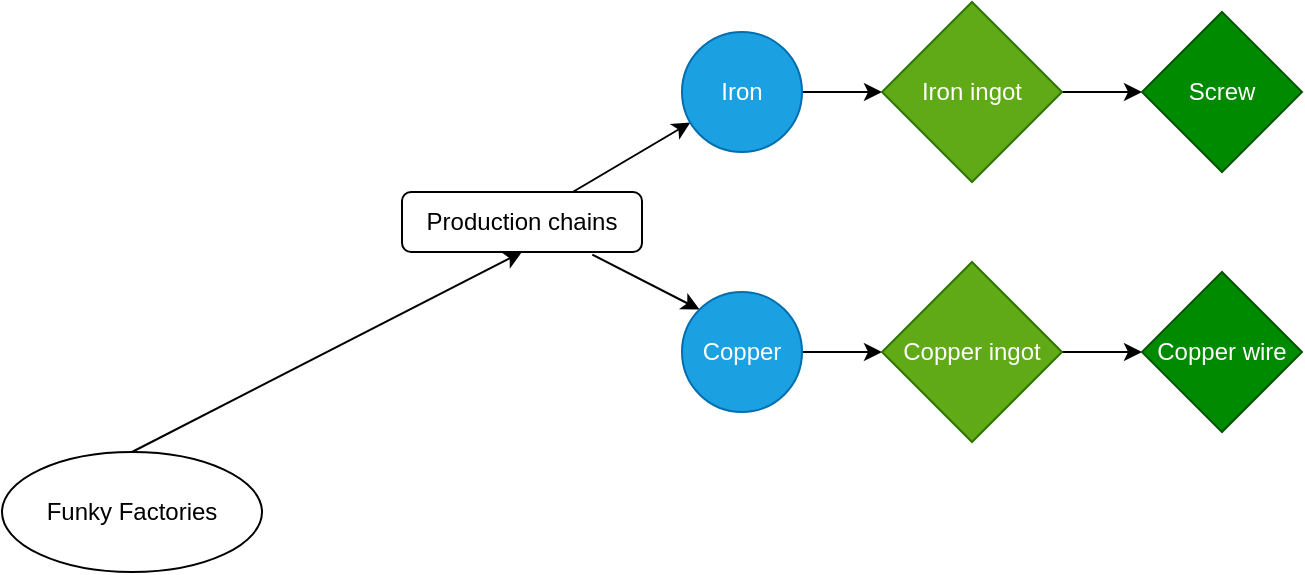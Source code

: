 <mxfile version="18.0.6" type="device"><diagram id="jgrU83xKtbp7pUOVdz6e" name="Page-1"><mxGraphModel dx="982" dy="583" grid="1" gridSize="10" guides="1" tooltips="1" connect="1" arrows="1" fold="1" page="1" pageScale="1" pageWidth="5000" pageHeight="5000" math="0" shadow="0"><root><mxCell id="0"/><mxCell id="1" parent="0"/><mxCell id="r0yV4jINkDtfdakVfbxP-2" style="orthogonalLoop=1;jettySize=auto;html=1;entryX=0.5;entryY=1;entryDx=0;entryDy=0;exitX=0.5;exitY=0;exitDx=0;exitDy=0;" edge="1" parent="1" source="1ObrFipBBtsQuY9bAlG1-1" target="r0yV4jINkDtfdakVfbxP-1"><mxGeometry relative="1" as="geometry"/></mxCell><mxCell id="1ObrFipBBtsQuY9bAlG1-1" value="Funky Factories" style="ellipse;whiteSpace=wrap;html=1;" parent="1" vertex="1"><mxGeometry x="980" y="600" width="130" height="60" as="geometry"/></mxCell><mxCell id="r0yV4jINkDtfdakVfbxP-3" style="edgeStyle=none;orthogonalLoop=1;jettySize=auto;html=1;" edge="1" parent="1" source="r0yV4jINkDtfdakVfbxP-1" target="r0yV4jINkDtfdakVfbxP-4"><mxGeometry relative="1" as="geometry"><mxPoint x="1440" y="400" as="targetPoint"/></mxGeometry></mxCell><mxCell id="r0yV4jINkDtfdakVfbxP-6" style="edgeStyle=none;orthogonalLoop=1;jettySize=auto;html=1;entryX=0;entryY=0;entryDx=0;entryDy=0;exitX=0.793;exitY=1.043;exitDx=0;exitDy=0;exitPerimeter=0;" edge="1" parent="1" source="r0yV4jINkDtfdakVfbxP-1" target="r0yV4jINkDtfdakVfbxP-5"><mxGeometry relative="1" as="geometry"/></mxCell><mxCell id="r0yV4jINkDtfdakVfbxP-1" value="Production chains" style="rounded=1;whiteSpace=wrap;html=1;" vertex="1" parent="1"><mxGeometry x="1180" y="470" width="120" height="30" as="geometry"/></mxCell><mxCell id="r0yV4jINkDtfdakVfbxP-8" style="edgeStyle=none;orthogonalLoop=1;jettySize=auto;html=1;entryX=0;entryY=0.5;entryDx=0;entryDy=0;" edge="1" parent="1" source="r0yV4jINkDtfdakVfbxP-4" target="r0yV4jINkDtfdakVfbxP-7"><mxGeometry relative="1" as="geometry"/></mxCell><mxCell id="r0yV4jINkDtfdakVfbxP-4" value="Iron" style="ellipse;whiteSpace=wrap;html=1;aspect=fixed;fillColor=#1ba1e2;fontColor=#ffffff;strokeColor=#006EAF;" vertex="1" parent="1"><mxGeometry x="1320" y="390" width="60" height="60" as="geometry"/></mxCell><mxCell id="r0yV4jINkDtfdakVfbxP-10" style="edgeStyle=none;orthogonalLoop=1;jettySize=auto;html=1;entryX=0;entryY=0.5;entryDx=0;entryDy=0;" edge="1" parent="1" source="r0yV4jINkDtfdakVfbxP-5" target="r0yV4jINkDtfdakVfbxP-9"><mxGeometry relative="1" as="geometry"/></mxCell><mxCell id="r0yV4jINkDtfdakVfbxP-5" value="Copper" style="ellipse;whiteSpace=wrap;html=1;aspect=fixed;fillColor=#1ba1e2;fontColor=#ffffff;strokeColor=#006EAF;" vertex="1" parent="1"><mxGeometry x="1320" y="520" width="60" height="60" as="geometry"/></mxCell><mxCell id="r0yV4jINkDtfdakVfbxP-12" style="edgeStyle=none;orthogonalLoop=1;jettySize=auto;html=1;entryX=0;entryY=0.5;entryDx=0;entryDy=0;" edge="1" parent="1" source="r0yV4jINkDtfdakVfbxP-7" target="r0yV4jINkDtfdakVfbxP-11"><mxGeometry relative="1" as="geometry"/></mxCell><mxCell id="r0yV4jINkDtfdakVfbxP-7" value="Iron ingot" style="rhombus;whiteSpace=wrap;html=1;fillColor=#60a917;fontColor=#ffffff;strokeColor=#2D7600;" vertex="1" parent="1"><mxGeometry x="1420" y="375" width="90" height="90" as="geometry"/></mxCell><mxCell id="r0yV4jINkDtfdakVfbxP-14" style="edgeStyle=none;orthogonalLoop=1;jettySize=auto;html=1;entryX=0;entryY=0.5;entryDx=0;entryDy=0;" edge="1" parent="1" source="r0yV4jINkDtfdakVfbxP-9" target="r0yV4jINkDtfdakVfbxP-13"><mxGeometry relative="1" as="geometry"/></mxCell><mxCell id="r0yV4jINkDtfdakVfbxP-9" value="Copper ingot" style="rhombus;whiteSpace=wrap;html=1;fillColor=#60a917;fontColor=#ffffff;strokeColor=#2D7600;" vertex="1" parent="1"><mxGeometry x="1420" y="505" width="90" height="90" as="geometry"/></mxCell><mxCell id="r0yV4jINkDtfdakVfbxP-11" value="Screw" style="rhombus;whiteSpace=wrap;html=1;fillColor=#008a00;fontColor=#ffffff;strokeColor=#005700;" vertex="1" parent="1"><mxGeometry x="1550" y="380" width="80" height="80" as="geometry"/></mxCell><mxCell id="r0yV4jINkDtfdakVfbxP-13" value="Copper wire" style="rhombus;whiteSpace=wrap;html=1;fillColor=#008a00;fontColor=#ffffff;strokeColor=#005700;" vertex="1" parent="1"><mxGeometry x="1550" y="510" width="80" height="80" as="geometry"/></mxCell></root></mxGraphModel></diagram></mxfile>